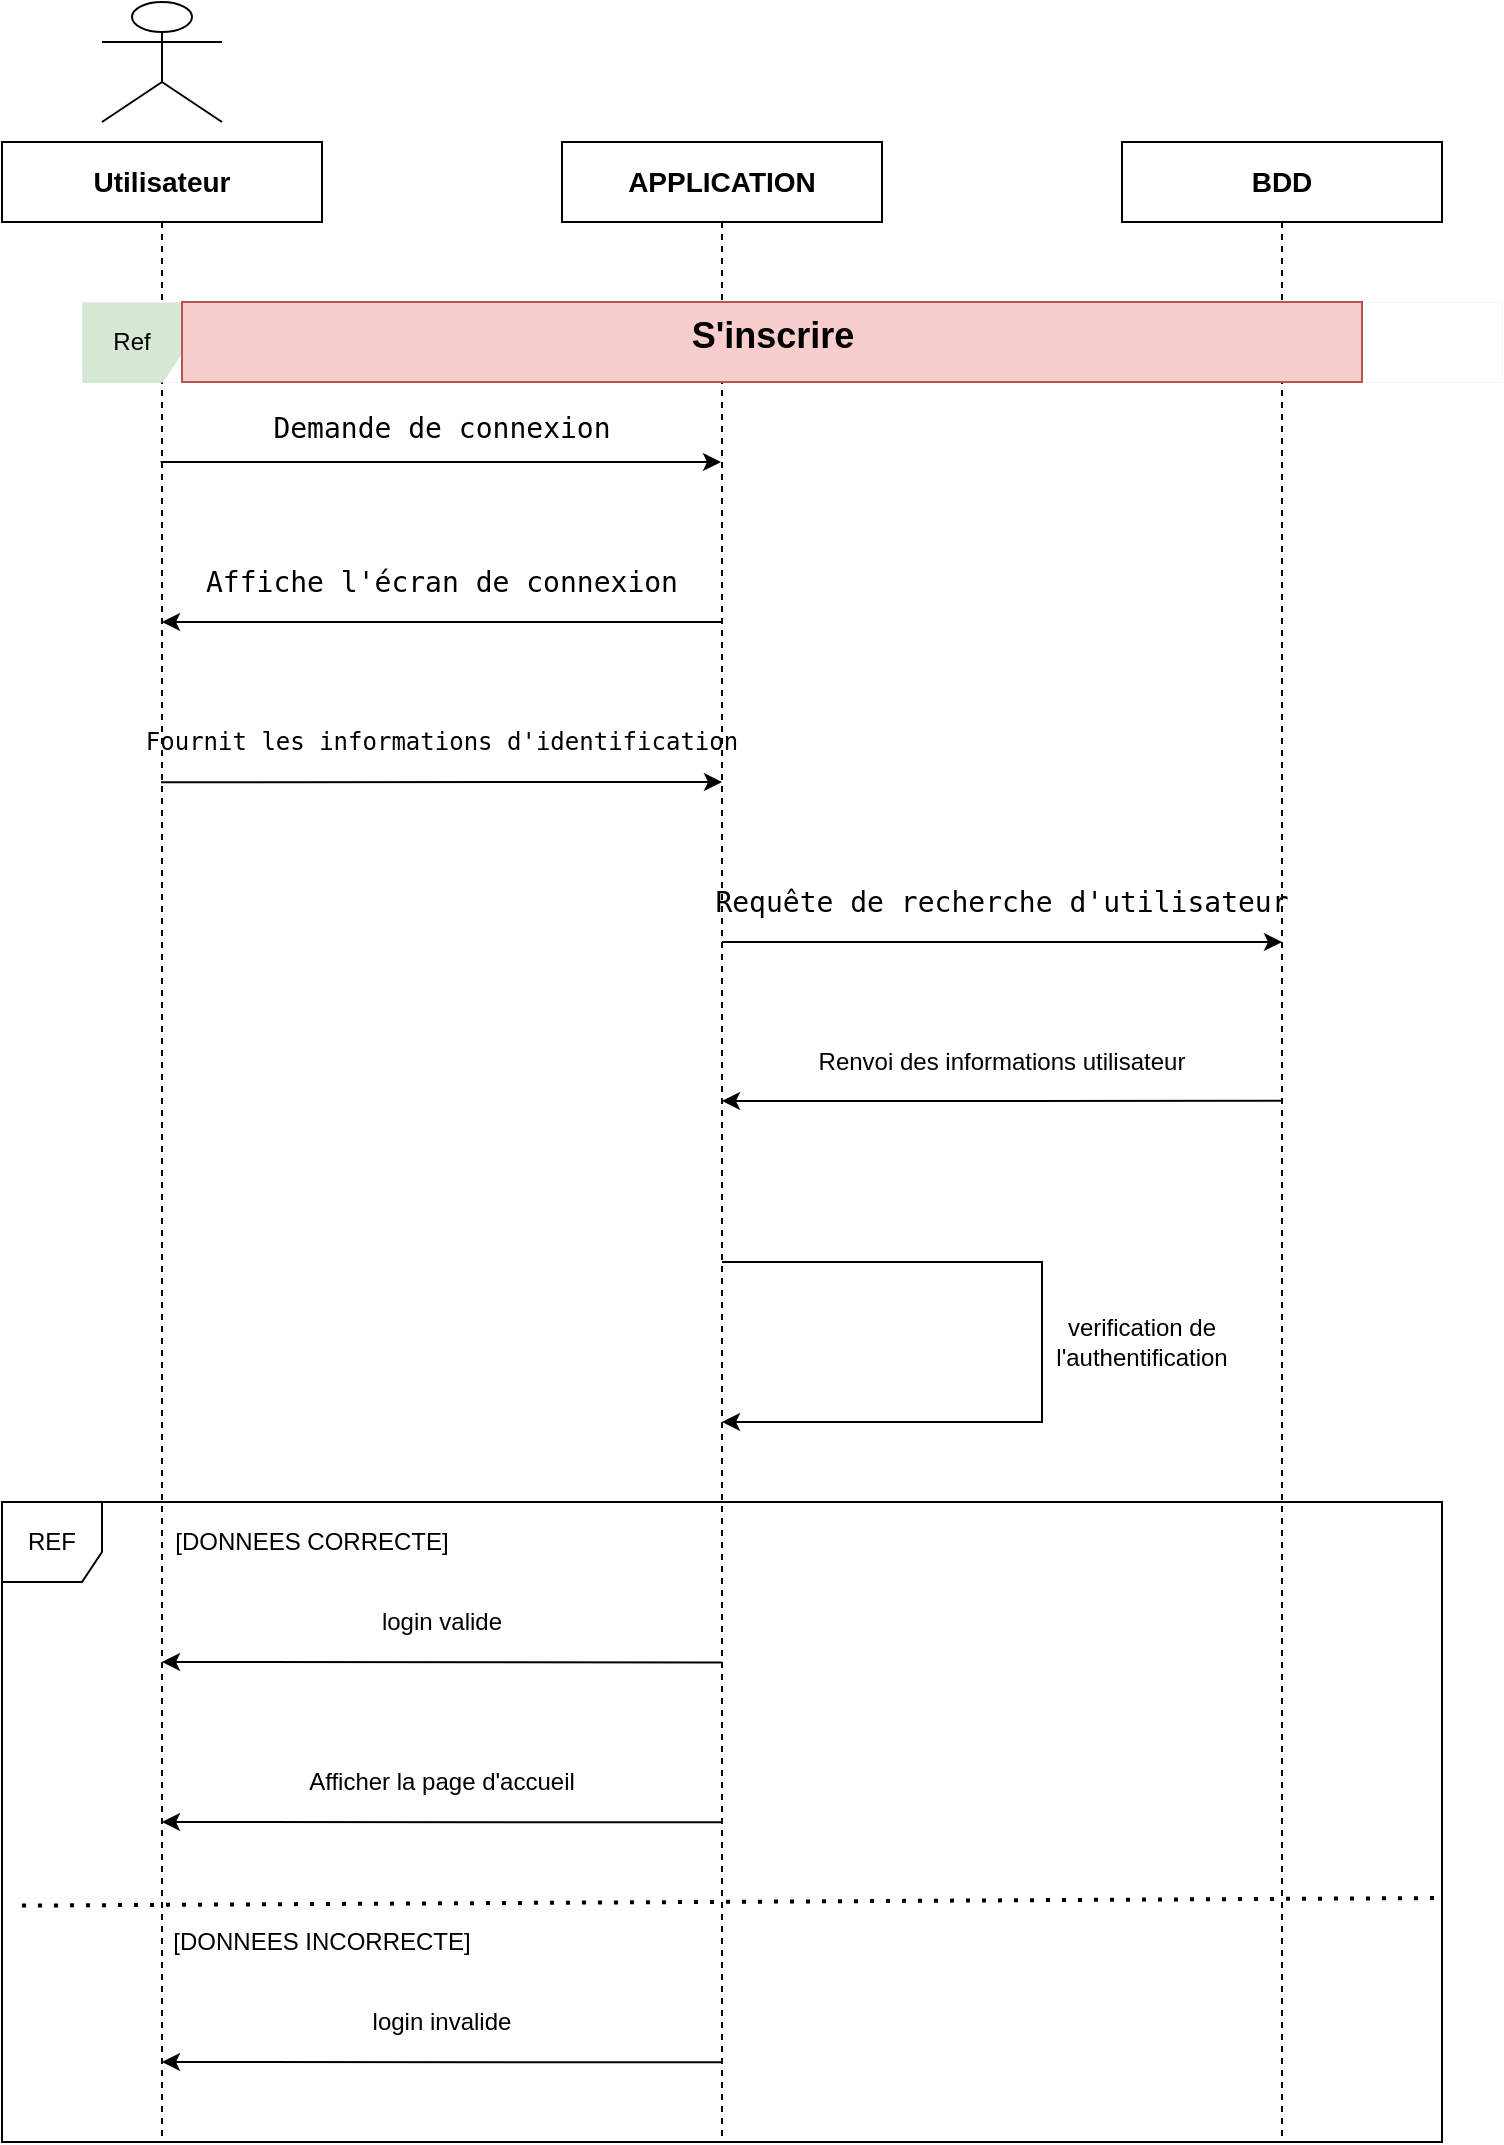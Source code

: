 <mxfile version="24.1.0" type="github">
  <diagram name="Page-1" id="j8Do_PMkOM-cNPbMsA3i">
    <mxGraphModel dx="555" dy="313" grid="1" gridSize="10" guides="1" tooltips="1" connect="1" arrows="1" fold="1" page="1" pageScale="1" pageWidth="850" pageHeight="1100" math="0" shadow="0">
      <root>
        <mxCell id="0" />
        <mxCell id="1" parent="0" />
        <mxCell id="UNh0rHda73pBtn_PzT1t-31" style="edgeStyle=elbowEdgeStyle;rounded=0;orthogonalLoop=1;jettySize=auto;html=1;elbow=vertical;curved=0;" parent="1" source="UNh0rHda73pBtn_PzT1t-1" edge="1">
          <mxGeometry relative="1" as="geometry">
            <mxPoint x="120" y="929.849" as="targetPoint" />
          </mxGeometry>
        </mxCell>
        <mxCell id="UNh0rHda73pBtn_PzT1t-32" style="edgeStyle=elbowEdgeStyle;rounded=0;orthogonalLoop=1;jettySize=auto;html=1;elbow=vertical;curved=0;" parent="1" edge="1">
          <mxGeometry relative="1" as="geometry">
            <mxPoint x="119.324" y="560.001" as="sourcePoint" />
            <mxPoint x="399.5" y="560.001" as="targetPoint" />
          </mxGeometry>
        </mxCell>
        <mxCell id="UNh0rHda73pBtn_PzT1t-1" value="&lt;font style=&quot;font-size: 14px;&quot;&gt;&lt;b&gt;Utilisateur&lt;/b&gt;&lt;/font&gt;" style="shape=umlLifeline;perimeter=lifelinePerimeter;whiteSpace=wrap;html=1;container=1;dropTarget=0;collapsible=0;recursiveResize=0;outlineConnect=0;portConstraint=eastwest;newEdgeStyle={&quot;edgeStyle&quot;:&quot;elbowEdgeStyle&quot;,&quot;elbow&quot;:&quot;vertical&quot;,&quot;curved&quot;:0,&quot;rounded&quot;:0};size=40;" parent="1" vertex="1">
          <mxGeometry x="40" y="400" width="160" height="1000" as="geometry" />
        </mxCell>
        <mxCell id="UNh0rHda73pBtn_PzT1t-29" style="edgeStyle=elbowEdgeStyle;rounded=0;orthogonalLoop=1;jettySize=auto;html=1;elbow=vertical;curved=0;" parent="1" edge="1">
          <mxGeometry relative="1" as="geometry">
            <mxPoint x="680.18" y="879.412" as="sourcePoint" />
            <mxPoint x="400.004" y="879.412" as="targetPoint" />
          </mxGeometry>
        </mxCell>
        <mxCell id="UNh0rHda73pBtn_PzT1t-2" value="&lt;font style=&quot;font-size: 14px;&quot;&gt;&lt;b&gt;BDD&lt;/b&gt;&lt;/font&gt;" style="shape=umlLifeline;perimeter=lifelinePerimeter;whiteSpace=wrap;html=1;container=1;dropTarget=0;collapsible=0;recursiveResize=0;outlineConnect=0;portConstraint=eastwest;newEdgeStyle={&quot;edgeStyle&quot;:&quot;elbowEdgeStyle&quot;,&quot;elbow&quot;:&quot;vertical&quot;,&quot;curved&quot;:0,&quot;rounded&quot;:0};" parent="1" vertex="1">
          <mxGeometry x="600" y="400" width="160" height="1000" as="geometry" />
        </mxCell>
        <mxCell id="UNh0rHda73pBtn_PzT1t-10" style="edgeStyle=elbowEdgeStyle;rounded=0;orthogonalLoop=1;jettySize=auto;html=1;elbow=vertical;curved=0;" parent="1" edge="1">
          <mxGeometry relative="1" as="geometry">
            <mxPoint x="400" y="640" as="sourcePoint" />
            <mxPoint x="120" y="640" as="targetPoint" />
            <Array as="points">
              <mxPoint x="250.5" y="640" />
              <mxPoint x="270.5" y="630" />
            </Array>
          </mxGeometry>
        </mxCell>
        <mxCell id="UNh0rHda73pBtn_PzT1t-13" style="edgeStyle=elbowEdgeStyle;rounded=0;orthogonalLoop=1;jettySize=auto;html=1;elbow=vertical;curved=0;" parent="1" edge="1">
          <mxGeometry relative="1" as="geometry">
            <mxPoint x="400" y="800" as="sourcePoint" />
            <mxPoint x="680" y="800" as="targetPoint" />
          </mxGeometry>
        </mxCell>
        <mxCell id="UNh0rHda73pBtn_PzT1t-4" value="&lt;font style=&quot;font-size: 14px;&quot;&gt;&lt;b&gt;APPLICATION&lt;/b&gt;&lt;/font&gt;" style="shape=umlLifeline;perimeter=lifelinePerimeter;whiteSpace=wrap;html=1;container=1;dropTarget=0;collapsible=0;recursiveResize=0;outlineConnect=0;portConstraint=eastwest;newEdgeStyle={&quot;edgeStyle&quot;:&quot;elbowEdgeStyle&quot;,&quot;elbow&quot;:&quot;vertical&quot;,&quot;curved&quot;:0,&quot;rounded&quot;:0};size=40;" parent="1" vertex="1">
          <mxGeometry x="320" y="400" width="160" height="1000" as="geometry" />
        </mxCell>
        <mxCell id="UNh0rHda73pBtn_PzT1t-5" value="" style="shape=umlActor;verticalLabelPosition=bottom;verticalAlign=top;html=1;" parent="1" vertex="1">
          <mxGeometry x="90" y="330" width="60" height="60" as="geometry" />
        </mxCell>
        <mxCell id="UNh0rHda73pBtn_PzT1t-11" style="edgeStyle=elbowEdgeStyle;rounded=0;orthogonalLoop=1;jettySize=auto;html=1;elbow=vertical;curved=0;" parent="1" edge="1">
          <mxGeometry relative="1" as="geometry">
            <mxPoint x="119.5" y="720.12" as="sourcePoint" />
            <mxPoint x="400" y="720.12" as="targetPoint" />
          </mxGeometry>
        </mxCell>
        <mxCell id="UNh0rHda73pBtn_PzT1t-14" value="Ref" style="shape=umlFrame;whiteSpace=wrap;html=1;pointerEvents=0;recursiveResize=0;container=1;collapsible=0;width=50;fillColor=#d5e8d4;strokeColor=#82b366;swimlaneFillColor=none;height=40;strokeWidth=0;" parent="1" vertex="1">
          <mxGeometry x="80" y="480" width="710" height="40" as="geometry" />
        </mxCell>
        <mxCell id="UNh0rHda73pBtn_PzT1t-15" value="&lt;div&gt;&lt;span style=&quot;background-color: initial;&quot;&gt;&lt;b&gt;&lt;font style=&quot;font-size: 18px;&quot;&gt;S&#39;inscrire&lt;/font&gt;&lt;/b&gt;&lt;/span&gt;&lt;br&gt;&lt;/div&gt;" style="text;align=center;html=1;fillColor=#f8cecc;strokeColor=#b85450;" parent="UNh0rHda73pBtn_PzT1t-14" vertex="1">
          <mxGeometry width="590" height="40" relative="1" as="geometry">
            <mxPoint x="50" as="offset" />
          </mxGeometry>
        </mxCell>
        <mxCell id="HF9aoYT0FJdv7AObRzdN-2" value="&lt;span style=&quot;font-family: &amp;quot;Söhne Mono&amp;quot;, Monaco, &amp;quot;Andale Mono&amp;quot;, &amp;quot;Ubuntu Mono&amp;quot;, monospace; font-size: 14px; text-align: left; white-space: pre; background-color: rgb(255, 255, 255);&quot;&gt;&lt;font color=&quot;#000000&quot;&gt;Demande de connexion&lt;/font&gt;&lt;/span&gt;" style="text;strokeColor=none;align=center;fillColor=none;html=1;verticalAlign=middle;whiteSpace=wrap;rounded=0;fontColor=#ffffff;" vertex="1" parent="1">
          <mxGeometry x="120" y="520" width="280" height="45" as="geometry" />
        </mxCell>
        <mxCell id="HF9aoYT0FJdv7AObRzdN-3" value="&lt;span style=&quot;font-family: &amp;quot;Söhne Mono&amp;quot;, Monaco, &amp;quot;Andale Mono&amp;quot;, &amp;quot;Ubuntu Mono&amp;quot;, monospace; font-size: 14px; text-align: left; white-space: pre; background-color: rgb(255, 255, 255);&quot;&gt;Affiche l&#39;écran de connexion&lt;/span&gt;" style="text;strokeColor=none;align=center;fillColor=none;html=1;verticalAlign=middle;whiteSpace=wrap;rounded=0;" vertex="1" parent="1">
          <mxGeometry x="120" y="600" width="280" height="40" as="geometry" />
        </mxCell>
        <mxCell id="HF9aoYT0FJdv7AObRzdN-5" value="&lt;font style=&quot;font-size: 12px;&quot;&gt;&lt;span style=&quot;font-family: &amp;quot;Söhne Mono&amp;quot;, Monaco, &amp;quot;Andale Mono&amp;quot;, &amp;quot;Ubuntu Mono&amp;quot;, monospace; text-align: left; white-space: pre;&quot;&gt;Fournit les informations d&lt;/span&gt;&lt;span style=&quot;border: 0px solid rgb(227, 227, 227); box-sizing: border-box; --tw-border-spacing-x: 0; --tw-border-spacing-y: 0; --tw-translate-x: 0; --tw-translate-y: 0; --tw-rotate: 0; --tw-skew-x: 0; --tw-skew-y: 0; --tw-scale-x: 1; --tw-scale-y: 1; --tw-pan-x: ; --tw-pan-y: ; --tw-pinch-zoom: ; --tw-scroll-snap-strictness: proximity; --tw-gradient-from-position: ; --tw-gradient-via-position: ; --tw-gradient-to-position: ; --tw-ordinal: ; --tw-slashed-zero: ; --tw-numeric-figure: ; --tw-numeric-spacing: ; --tw-numeric-fraction: ; --tw-ring-inset: ; --tw-ring-offset-width: 0px; --tw-ring-offset-color: #fff; --tw-ring-color: rgba(69,89,164,.5); --tw-ring-offset-shadow: 0 0 transparent; --tw-ring-shadow: 0 0 transparent; --tw-shadow: 0 0 transparent; --tw-shadow-colored: 0 0 transparent; --tw-blur: ; --tw-brightness: ; --tw-contrast: ; --tw-grayscale: ; --tw-hue-rotate: ; --tw-invert: ; --tw-saturate: ; --tw-sepia: ; --tw-drop-shadow: ; --tw-backdrop-blur: ; --tw-backdrop-brightness: ; --tw-backdrop-contrast: ; --tw-backdrop-grayscale: ; --tw-backdrop-hue-rotate: ; --tw-backdrop-invert: ; --tw-backdrop-opacity: ; --tw-backdrop-saturate: ; --tw-backdrop-sepia: ; font-family: &amp;quot;Söhne Mono&amp;quot;, Monaco, &amp;quot;Andale Mono&amp;quot;, &amp;quot;Ubuntu Mono&amp;quot;, monospace; text-align: left; white-space: pre;&quot; class=&quot;hljs-symbol&quot;&gt;&#39;identification&lt;/span&gt;&lt;/font&gt;" style="text;strokeColor=none;align=center;fillColor=none;html=1;verticalAlign=middle;whiteSpace=wrap;rounded=0;" vertex="1" parent="1">
          <mxGeometry x="120" y="680" width="280" height="40" as="geometry" />
        </mxCell>
        <mxCell id="HF9aoYT0FJdv7AObRzdN-7" value="&lt;span style=&quot;font-family: &amp;quot;Söhne Mono&amp;quot;, Monaco, &amp;quot;Andale Mono&amp;quot;, &amp;quot;Ubuntu Mono&amp;quot;, monospace; font-size: 14px; text-align: left; white-space: pre;&quot;&gt;Requête de recherche d&lt;/span&gt;&lt;span style=&quot;border: 0px solid rgb(227, 227, 227); box-sizing: border-box; --tw-border-spacing-x: 0; --tw-border-spacing-y: 0; --tw-translate-x: 0; --tw-translate-y: 0; --tw-rotate: 0; --tw-skew-x: 0; --tw-skew-y: 0; --tw-scale-x: 1; --tw-scale-y: 1; --tw-pan-x: ; --tw-pan-y: ; --tw-pinch-zoom: ; --tw-scroll-snap-strictness: proximity; --tw-gradient-from-position: ; --tw-gradient-via-position: ; --tw-gradient-to-position: ; --tw-ordinal: ; --tw-slashed-zero: ; --tw-numeric-figure: ; --tw-numeric-spacing: ; --tw-numeric-fraction: ; --tw-ring-inset: ; --tw-ring-offset-width: 0px; --tw-ring-offset-color: #fff; --tw-ring-color: rgba(69,89,164,.5); --tw-ring-offset-shadow: 0 0 transparent; --tw-ring-shadow: 0 0 transparent; --tw-shadow: 0 0 transparent; --tw-shadow-colored: 0 0 transparent; --tw-blur: ; --tw-brightness: ; --tw-contrast: ; --tw-grayscale: ; --tw-hue-rotate: ; --tw-invert: ; --tw-saturate: ; --tw-sepia: ; --tw-drop-shadow: ; --tw-backdrop-blur: ; --tw-backdrop-brightness: ; --tw-backdrop-contrast: ; --tw-backdrop-grayscale: ; --tw-backdrop-hue-rotate: ; --tw-backdrop-invert: ; --tw-backdrop-opacity: ; --tw-backdrop-saturate: ; --tw-backdrop-sepia: ; font-family: &amp;quot;Söhne Mono&amp;quot;, Monaco, &amp;quot;Andale Mono&amp;quot;, &amp;quot;Ubuntu Mono&amp;quot;, monospace; font-size: 14px; text-align: left; white-space: pre;&quot; class=&quot;hljs-symbol&quot;&gt;&#39;utilisateur&lt;/span&gt;" style="text;strokeColor=none;align=center;fillColor=none;html=1;verticalAlign=middle;whiteSpace=wrap;rounded=0;" vertex="1" parent="1">
          <mxGeometry x="400" y="760" width="280" height="40" as="geometry" />
        </mxCell>
        <mxCell id="HF9aoYT0FJdv7AObRzdN-11" value="Renvoi des informations utilisateur" style="text;strokeColor=none;align=center;fillColor=none;html=1;verticalAlign=middle;whiteSpace=wrap;rounded=0;" vertex="1" parent="1">
          <mxGeometry x="400" y="840" width="280" height="40" as="geometry" />
        </mxCell>
        <mxCell id="HF9aoYT0FJdv7AObRzdN-13" value="" style="endArrow=classic;html=1;rounded=0;" edge="1" parent="1">
          <mxGeometry width="50" height="50" relative="1" as="geometry">
            <mxPoint x="400.004" y="960" as="sourcePoint" />
            <mxPoint x="400.004" y="1040" as="targetPoint" />
            <Array as="points">
              <mxPoint x="560" y="960" />
              <mxPoint x="560" y="1040" />
            </Array>
          </mxGeometry>
        </mxCell>
        <mxCell id="HF9aoYT0FJdv7AObRzdN-14" value="verification de l&#39;authentification" style="text;strokeColor=none;align=center;fillColor=none;html=1;verticalAlign=middle;whiteSpace=wrap;rounded=0;" vertex="1" parent="1">
          <mxGeometry x="570" y="960" width="80" height="80" as="geometry" />
        </mxCell>
        <mxCell id="HF9aoYT0FJdv7AObRzdN-17" value="REF" style="shape=umlFrame;whiteSpace=wrap;html=1;pointerEvents=0;recursiveResize=0;container=1;collapsible=0;width=50;height=40;" vertex="1" parent="1">
          <mxGeometry x="40" y="1080" width="720" height="320" as="geometry" />
        </mxCell>
        <mxCell id="HF9aoYT0FJdv7AObRzdN-18" value="[DONNEES CORRECTE]" style="text;strokeColor=none;align=center;fillColor=none;html=1;verticalAlign=middle;whiteSpace=wrap;rounded=0;" vertex="1" parent="HF9aoYT0FJdv7AObRzdN-17">
          <mxGeometry x="80" width="150" height="40" as="geometry" />
        </mxCell>
        <mxCell id="HF9aoYT0FJdv7AObRzdN-19" style="edgeStyle=elbowEdgeStyle;rounded=0;orthogonalLoop=1;jettySize=auto;html=1;elbow=vertical;curved=0;" edge="1" parent="HF9aoYT0FJdv7AObRzdN-17">
          <mxGeometry relative="1" as="geometry">
            <mxPoint x="359.95" y="80.205" as="sourcePoint" />
            <mxPoint x="79.998" y="80.205" as="targetPoint" />
          </mxGeometry>
        </mxCell>
        <mxCell id="HF9aoYT0FJdv7AObRzdN-20" style="edgeStyle=elbowEdgeStyle;rounded=0;orthogonalLoop=1;jettySize=auto;html=1;elbow=vertical;curved=0;" edge="1" parent="HF9aoYT0FJdv7AObRzdN-17">
          <mxGeometry relative="1" as="geometry">
            <mxPoint x="359.95" y="160.105" as="sourcePoint" />
            <mxPoint x="79.998" y="160.105" as="targetPoint" />
          </mxGeometry>
        </mxCell>
        <mxCell id="HF9aoYT0FJdv7AObRzdN-22" value="Afficher la page d&#39;accueil" style="text;strokeColor=none;align=center;fillColor=none;html=1;verticalAlign=middle;whiteSpace=wrap;rounded=0;" vertex="1" parent="HF9aoYT0FJdv7AObRzdN-17">
          <mxGeometry x="80" y="120" width="280" height="40" as="geometry" />
        </mxCell>
        <mxCell id="HF9aoYT0FJdv7AObRzdN-24" value="login valide" style="text;strokeColor=none;align=center;fillColor=none;html=1;verticalAlign=middle;whiteSpace=wrap;rounded=0;" vertex="1" parent="HF9aoYT0FJdv7AObRzdN-17">
          <mxGeometry x="80" y="40" width="280" height="40" as="geometry" />
        </mxCell>
        <mxCell id="HF9aoYT0FJdv7AObRzdN-26" value="[DONNEES INCORRECTE]" style="text;strokeColor=none;align=center;fillColor=none;html=1;verticalAlign=middle;whiteSpace=wrap;rounded=0;" vertex="1" parent="HF9aoYT0FJdv7AObRzdN-17">
          <mxGeometry x="80" y="200" width="160" height="40" as="geometry" />
        </mxCell>
        <mxCell id="HF9aoYT0FJdv7AObRzdN-25" value="" style="endArrow=none;dashed=1;html=1;dashPattern=1 3;strokeWidth=2;rounded=0;exitX=0.001;exitY=0.747;exitDx=0;exitDy=0;exitPerimeter=0;" edge="1" parent="HF9aoYT0FJdv7AObRzdN-17">
          <mxGeometry width="50" height="50" relative="1" as="geometry">
            <mxPoint x="10.0" y="201.8" as="sourcePoint" />
            <mxPoint x="720" y="198" as="targetPoint" />
          </mxGeometry>
        </mxCell>
        <mxCell id="HF9aoYT0FJdv7AObRzdN-27" value="login invalide" style="text;strokeColor=none;align=center;fillColor=none;html=1;verticalAlign=middle;whiteSpace=wrap;rounded=0;" vertex="1" parent="HF9aoYT0FJdv7AObRzdN-17">
          <mxGeometry x="80" y="240" width="280" height="40" as="geometry" />
        </mxCell>
        <mxCell id="HF9aoYT0FJdv7AObRzdN-28" style="edgeStyle=elbowEdgeStyle;rounded=0;orthogonalLoop=1;jettySize=auto;html=1;elbow=vertical;curved=0;" edge="1" parent="HF9aoYT0FJdv7AObRzdN-17">
          <mxGeometry relative="1" as="geometry">
            <mxPoint x="359.95" y="280.105" as="sourcePoint" />
            <mxPoint x="79.998" y="280.105" as="targetPoint" />
          </mxGeometry>
        </mxCell>
      </root>
    </mxGraphModel>
  </diagram>
</mxfile>
